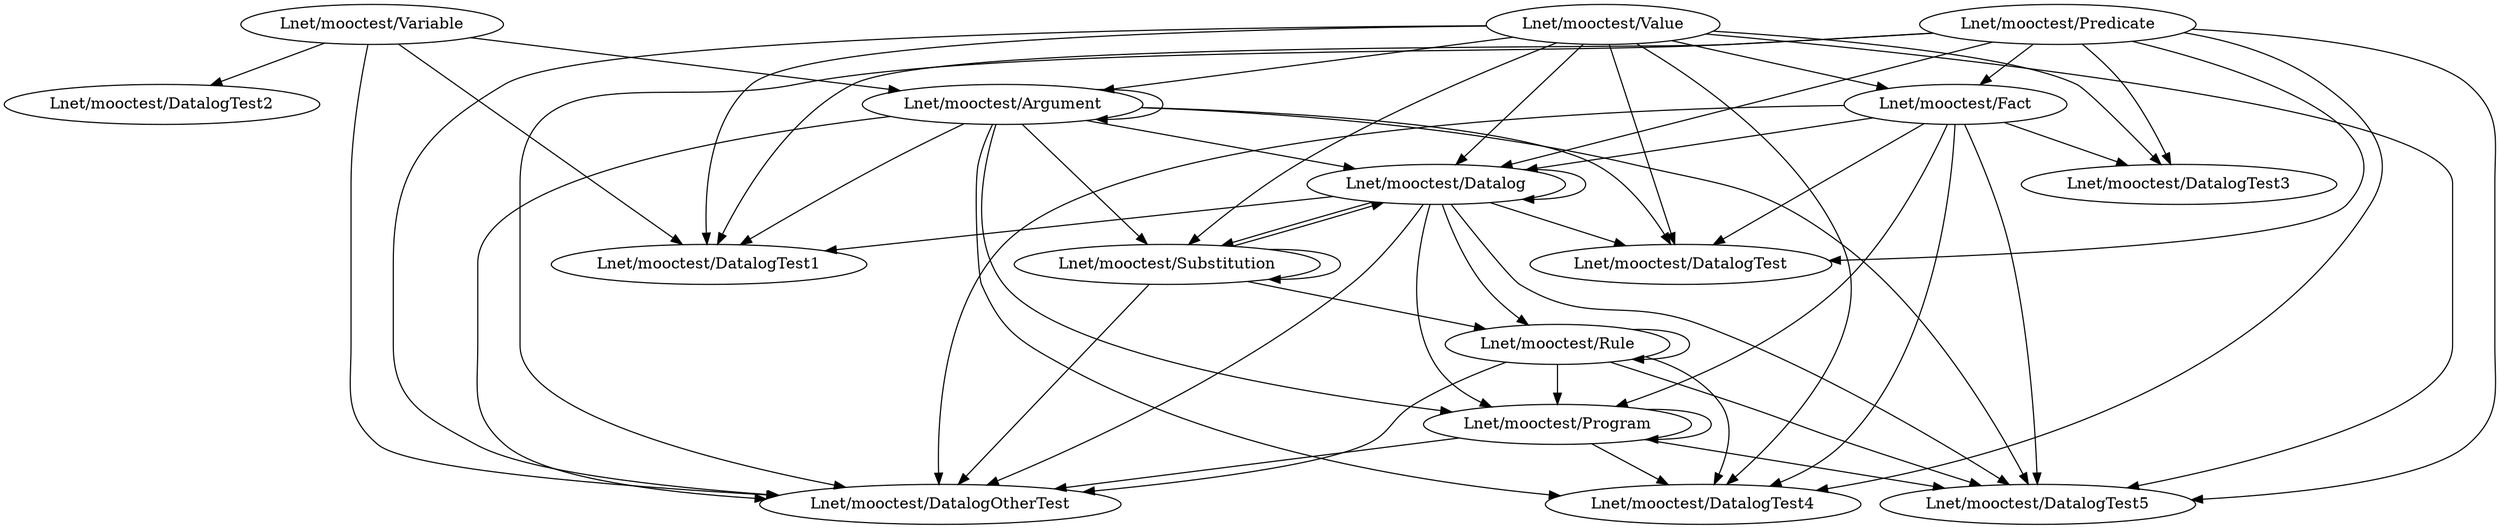 digraph cmd_method {
	"Lnet/mooctest/Variable" -> "Lnet/mooctest/Argument"
	"Lnet/mooctest/Variable" -> "Lnet/mooctest/DatalogOtherTest"
	"Lnet/mooctest/Variable" -> "Lnet/mooctest/DatalogTest1"
	"Lnet/mooctest/Variable" -> "Lnet/mooctest/DatalogTest2"
	"Lnet/mooctest/Argument" -> "Lnet/mooctest/DatalogTest5"
	"Lnet/mooctest/Argument" -> "Lnet/mooctest/Argument"
	"Lnet/mooctest/Argument" -> "Lnet/mooctest/DatalogTest4"
	"Lnet/mooctest/Argument" -> "Lnet/mooctest/DatalogTest1"
	"Lnet/mooctest/Argument" -> "Lnet/mooctest/Datalog"
	"Lnet/mooctest/Argument" -> "Lnet/mooctest/DatalogOtherTest"
	"Lnet/mooctest/Argument" -> "Lnet/mooctest/Program"
	"Lnet/mooctest/Argument" -> "Lnet/mooctest/DatalogTest"
	"Lnet/mooctest/Argument" -> "Lnet/mooctest/Substitution"
	"Lnet/mooctest/Datalog" -> "Lnet/mooctest/DatalogTest5"
	"Lnet/mooctest/Datalog" -> "Lnet/mooctest/Rule"
	"Lnet/mooctest/Datalog" -> "Lnet/mooctest/Datalog"
	"Lnet/mooctest/Datalog" -> "Lnet/mooctest/DatalogTest1"
	"Lnet/mooctest/Datalog" -> "Lnet/mooctest/DatalogOtherTest"
	"Lnet/mooctest/Datalog" -> "Lnet/mooctest/Program"
	"Lnet/mooctest/Datalog" -> "Lnet/mooctest/DatalogTest"
	"Lnet/mooctest/Datalog" -> "Lnet/mooctest/Substitution"
	"Lnet/mooctest/Substitution" -> "Lnet/mooctest/Rule"
	"Lnet/mooctest/Substitution" -> "Lnet/mooctest/Datalog"
	"Lnet/mooctest/Substitution" -> "Lnet/mooctest/DatalogOtherTest"
	"Lnet/mooctest/Substitution" -> "Lnet/mooctest/Substitution"
	"Lnet/mooctest/Value" -> "Lnet/mooctest/DatalogTest5"
	"Lnet/mooctest/Value" -> "Lnet/mooctest/DatalogTest3"
	"Lnet/mooctest/Value" -> "Lnet/mooctest/Argument"
	"Lnet/mooctest/Value" -> "Lnet/mooctest/DatalogTest4"
	"Lnet/mooctest/Value" -> "Lnet/mooctest/DatalogTest1"
	"Lnet/mooctest/Value" -> "Lnet/mooctest/DatalogOtherTest"
	"Lnet/mooctest/Value" -> "Lnet/mooctest/Datalog"
	"Lnet/mooctest/Value" -> "Lnet/mooctest/Fact"
	"Lnet/mooctest/Value" -> "Lnet/mooctest/DatalogTest"
	"Lnet/mooctest/Value" -> "Lnet/mooctest/Substitution"
	"Lnet/mooctest/Rule" -> "Lnet/mooctest/DatalogTest5"
	"Lnet/mooctest/Rule" -> "Lnet/mooctest/Rule"
	"Lnet/mooctest/Rule" -> "Lnet/mooctest/DatalogTest4"
	"Lnet/mooctest/Rule" -> "Lnet/mooctest/DatalogOtherTest"
	"Lnet/mooctest/Rule" -> "Lnet/mooctest/Program"
	"Lnet/mooctest/Fact" -> "Lnet/mooctest/DatalogTest5"
	"Lnet/mooctest/Fact" -> "Lnet/mooctest/DatalogTest3"
	"Lnet/mooctest/Fact" -> "Lnet/mooctest/DatalogTest4"
	"Lnet/mooctest/Fact" -> "Lnet/mooctest/Datalog"
	"Lnet/mooctest/Fact" -> "Lnet/mooctest/DatalogOtherTest"
	"Lnet/mooctest/Fact" -> "Lnet/mooctest/Program"
	"Lnet/mooctest/Fact" -> "Lnet/mooctest/DatalogTest"
	"Lnet/mooctest/Predicate" -> "Lnet/mooctest/DatalogTest5"
	"Lnet/mooctest/Predicate" -> "Lnet/mooctest/DatalogTest3"
	"Lnet/mooctest/Predicate" -> "Lnet/mooctest/DatalogTest4"
	"Lnet/mooctest/Predicate" -> "Lnet/mooctest/Datalog"
	"Lnet/mooctest/Predicate" -> "Lnet/mooctest/DatalogOtherTest"
	"Lnet/mooctest/Predicate" -> "Lnet/mooctest/Fact"
	"Lnet/mooctest/Predicate" -> "Lnet/mooctest/DatalogTest1"
	"Lnet/mooctest/Predicate" -> "Lnet/mooctest/DatalogTest"
	"Lnet/mooctest/Program" -> "Lnet/mooctest/DatalogTest5"
	"Lnet/mooctest/Program" -> "Lnet/mooctest/DatalogTest4"
	"Lnet/mooctest/Program" -> "Lnet/mooctest/DatalogOtherTest"
	"Lnet/mooctest/Program" -> "Lnet/mooctest/Program"
}